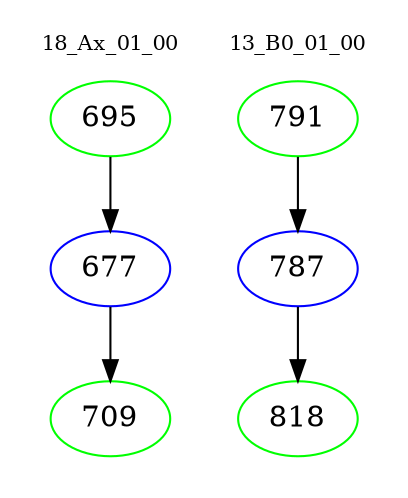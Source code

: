 digraph{
subgraph cluster_0 {
color = white
label = "18_Ax_01_00";
fontsize=10;
T0_695 [label="695", color="green"]
T0_695 -> T0_677 [color="black"]
T0_677 [label="677", color="blue"]
T0_677 -> T0_709 [color="black"]
T0_709 [label="709", color="green"]
}
subgraph cluster_1 {
color = white
label = "13_B0_01_00";
fontsize=10;
T1_791 [label="791", color="green"]
T1_791 -> T1_787 [color="black"]
T1_787 [label="787", color="blue"]
T1_787 -> T1_818 [color="black"]
T1_818 [label="818", color="green"]
}
}
